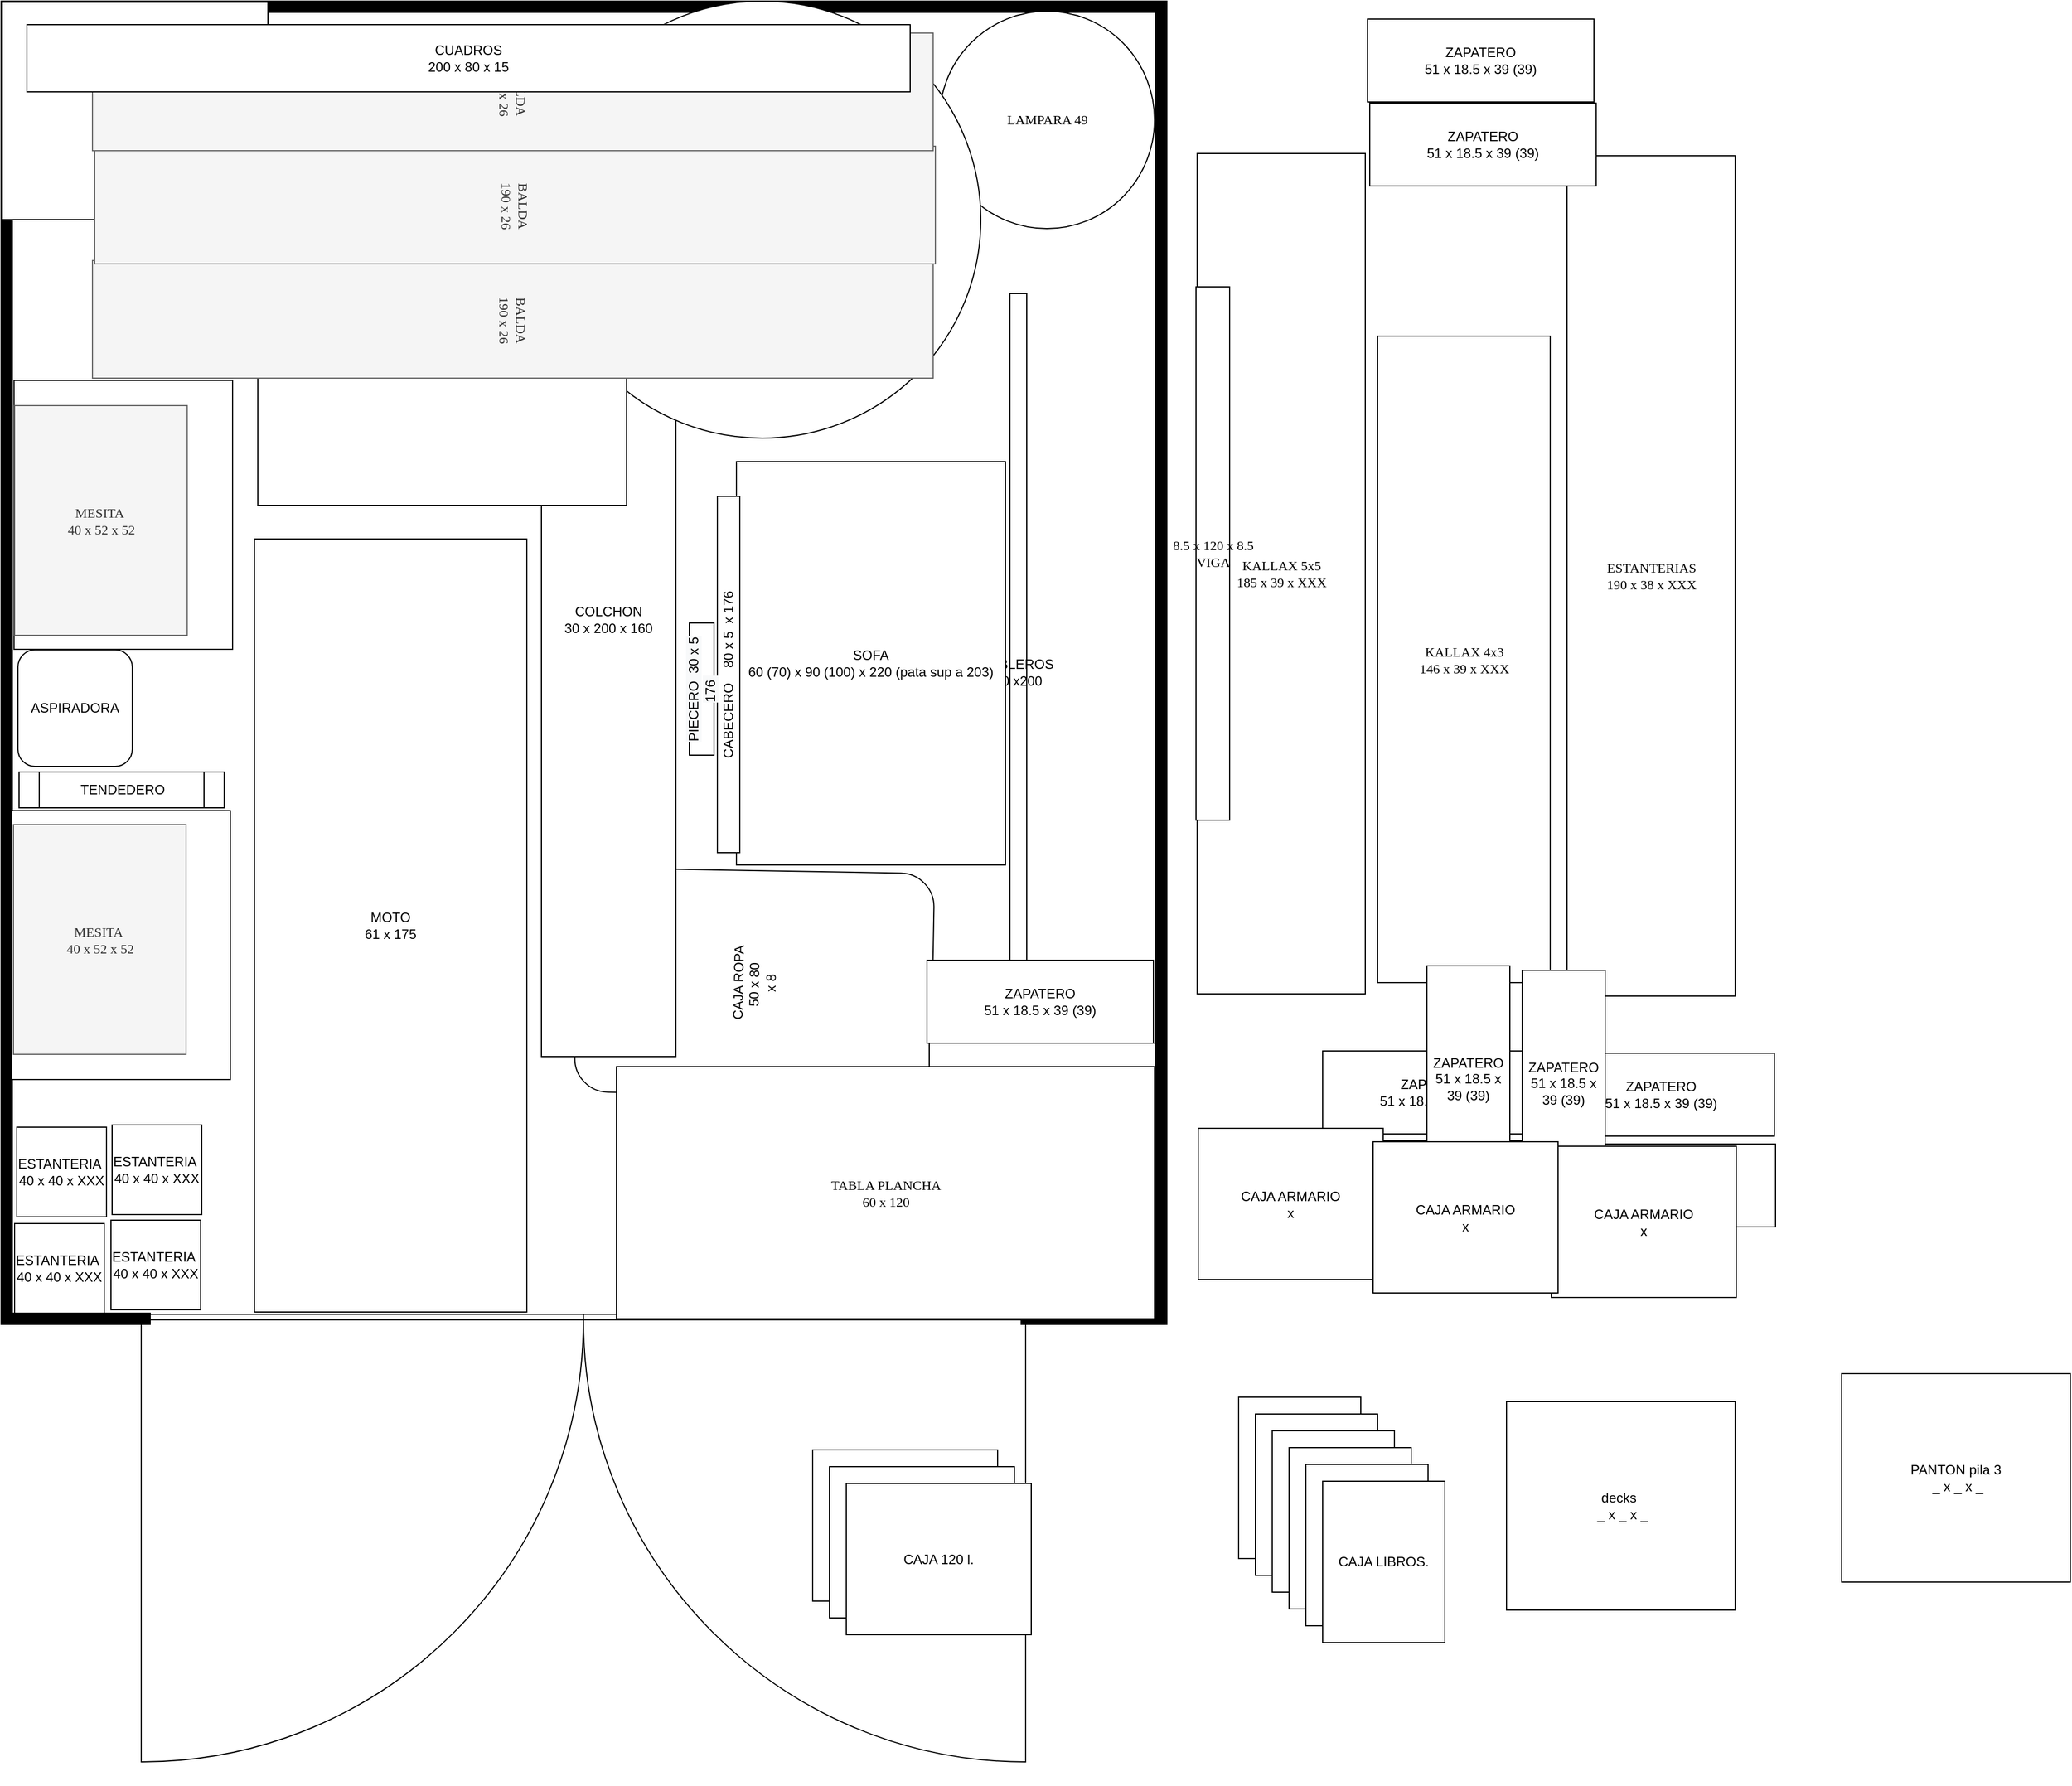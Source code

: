 <mxfile version="14.2.9" type="github">
  <diagram name="Page-1" id="38b20595-45e3-9b7f-d5ca-b57f44c5b66d">
    <mxGraphModel dx="1666" dy="1203" grid="0" gridSize="15" guides="0" tooltips="1" connect="0" arrows="0" fold="1" page="1" pageScale="1" pageWidth="1043" pageHeight="1181" background="none" math="1" shadow="0">
      <root>
        <mxCell id="0" />
        <mxCell id="5UWoC-fxccsJFHag1fMj-10" value="Paredes" parent="0" />
        <mxCell id="r4qnVybcs4rJ6ydenGPn-22" value="" style="verticalLabelPosition=bottom;html=1;verticalAlign=top;align=center;shape=mxgraph.floorplan.doorDouble;aspect=fixed;strokeColor=#000000;fillColor=#ffffff;" parent="5UWoC-fxccsJFHag1fMj-10" vertex="1">
          <mxGeometry x="125" y="1172" width="789" height="419.16" as="geometry" />
        </mxCell>
        <mxCell id="r4qnVybcs4rJ6ydenGPn-19" value="" style="verticalLabelPosition=bottom;html=1;verticalAlign=top;align=center;shape=mxgraph.floorplan.wallCorner;fillColor=#000000;direction=south;strokeColor=#000000;" parent="5UWoC-fxccsJFHag1fMj-10" vertex="1">
          <mxGeometry x="515" width="525" height="1170" as="geometry" />
        </mxCell>
        <mxCell id="r4qnVybcs4rJ6ydenGPn-17" value="" style="verticalLabelPosition=bottom;html=1;verticalAlign=top;align=center;shape=mxgraph.floorplan.wallCorner;fillColor=#000000;strokeColor=#000000;" parent="5UWoC-fxccsJFHag1fMj-10" vertex="1">
          <mxGeometry width="1028" height="1170" as="geometry" />
        </mxCell>
        <mxCell id="r4qnVybcs4rJ6ydenGPn-20" value="" style="verticalLabelPosition=bottom;html=1;verticalAlign=top;align=center;shape=mxgraph.floorplan.wallCorner;fillColor=#000000;direction=north;strokeColor=#000000;" parent="5UWoC-fxccsJFHag1fMj-10" vertex="1">
          <mxGeometry y="1157" width="133" height="24" as="geometry" />
        </mxCell>
        <mxCell id="r4qnVybcs4rJ6ydenGPn-21" value="" style="verticalLabelPosition=bottom;html=1;verticalAlign=top;align=center;shape=mxgraph.floorplan.wallCorner;fillColor=#000000;direction=west;strokeColor=#000000;" parent="5UWoC-fxccsJFHag1fMj-10" vertex="1">
          <mxGeometry x="910" y="1095" width="130" height="86" as="geometry" />
        </mxCell>
        <mxCell id="1" parent="0" />
        <mxCell id="r4qnVybcs4rJ6ydenGPn-2" value="ESTANTERIAS&lt;br&gt;190 x 38 x XXX" style="shape=rect;shadow=0;rounded=0;comic=0;fontFamily=Verdana;fontSize=12;align=center;html=1;text=moto" parent="1" vertex="1">
          <mxGeometry x="1397" y="138" width="150" height="750" as="geometry" />
        </mxCell>
        <mxCell id="r4qnVybcs4rJ6ydenGPn-8" value="LAVADORA&lt;br&gt;65 x 50" style="rounded=0;whiteSpace=wrap;html=1;strokeColor=#000000;fillColor=#ffffff;rotation=-90;" parent="1" vertex="1">
          <mxGeometry x="-13" y="745" width="240" height="195" as="geometry" />
        </mxCell>
        <mxCell id="r4qnVybcs4rJ6ydenGPn-9" value="LAVAVAJILLAS&lt;br&gt;65 x 50" style="rounded=0;whiteSpace=wrap;html=1;strokeColor=#000000;fillColor=#ffffff;rotation=-90;" parent="1" vertex="1">
          <mxGeometry x="-11" y="361" width="240" height="195" as="geometry" />
        </mxCell>
        <mxCell id="r4qnVybcs4rJ6ydenGPn-16" value="TABLEROS&lt;br&gt;80 x200&lt;br&gt;" style="rounded=0;whiteSpace=wrap;html=1;strokeColor=#000000;fillColor=#ffffff;" parent="1" vertex="1">
          <mxGeometry x="900" y="261" width="15" height="675" as="geometry" />
        </mxCell>
        <mxCell id="r4qnVybcs4rJ6ydenGPn-27" value="KALLAX 5x5&lt;br&gt;185 x 39 x XXX" style="shape=rect;shadow=0;rounded=0;comic=0;fontFamily=Verdana;fontSize=12;align=center;html=1;text=moto" parent="1" vertex="1">
          <mxGeometry x="1067" y="136" width="150" height="750" as="geometry" />
        </mxCell>
        <mxCell id="r4qnVybcs4rJ6ydenGPn-28" value="KALLAX 4x3&lt;br&gt;146 x 39 x XXX" style="shape=rect;shadow=0;rounded=0;comic=0;fontFamily=Verdana;fontSize=12;align=center;html=1;text=moto" parent="1" vertex="1">
          <mxGeometry x="1228" y="299" width="154" height="577" as="geometry" />
        </mxCell>
        <mxCell id="r4qnVybcs4rJ6ydenGPn-34" value="BASE MESA aprox. 58&lt;br&gt;" style="shape=ellipse;shadow=0;rounded=0;comic=0;fontFamily=Verdana;fontSize=12;align=center;html=1;" parent="1" vertex="1">
          <mxGeometry x="586" y="90" width="230" height="230" as="geometry" />
        </mxCell>
        <mxCell id="r4qnVybcs4rJ6ydenGPn-35" value="CAJA 144 l." style="rounded=0;whiteSpace=wrap;html=1;strokeColor=#000000;fillColor=#ffffff;" parent="1" vertex="1">
          <mxGeometry x="349" y="121" width="165" height="135" as="geometry" />
        </mxCell>
        <mxCell id="r4qnVybcs4rJ6ydenGPn-36" value="CAJA 144 l." style="rounded=0;whiteSpace=wrap;html=1;strokeColor=#000000;fillColor=#ffffff;" parent="1" vertex="1">
          <mxGeometry x="666" y="118" width="165" height="135" as="geometry" />
        </mxCell>
        <mxCell id="r4qnVybcs4rJ6ydenGPn-38" value="CAJA 144 l." style="rounded=0;whiteSpace=wrap;html=1;strokeColor=#000000;fillColor=#ffffff;" parent="1" vertex="1">
          <mxGeometry x="521" y="123" width="165" height="135" as="geometry" />
        </mxCell>
        <mxCell id="r4qnVybcs4rJ6ydenGPn-40" value="CAJA ROPA&lt;br&gt;50 x 80&amp;nbsp;&lt;br&gt;x 8" style="rounded=1;whiteSpace=wrap;html=1;strokeColor=#000000;fillColor=#ffffff;rotation=-89;direction=south;" parent="1" vertex="1">
          <mxGeometry x="572" y="717" width="200" height="318" as="geometry" />
        </mxCell>
        <mxCell id="r4qnVybcs4rJ6ydenGPn-45" value="ZAPATERO&lt;br&gt;51 x 18.5 x 39 (39)" style="rounded=0;whiteSpace=wrap;html=1;strokeColor=#000000;fillColor=#ffffff;" parent="1" vertex="1">
          <mxGeometry x="1380" y="939" width="202" height="74" as="geometry" />
        </mxCell>
        <mxCell id="r4qnVybcs4rJ6ydenGPn-46" value="ZAPATERO&lt;br&gt;51 x 18.5 x 39 (39)" style="rounded=0;whiteSpace=wrap;html=1;strokeColor=#000000;fillColor=#ffffff;" parent="1" vertex="1">
          <mxGeometry x="1179" y="937" width="202" height="74" as="geometry" />
        </mxCell>
        <mxCell id="r4qnVybcs4rJ6ydenGPn-49" value="ZAPATERO&lt;br&gt;51 x 18.5 x 39 (39)" style="rounded=0;whiteSpace=wrap;html=1;strokeColor=#000000;fillColor=#ffffff;" parent="1" vertex="1">
          <mxGeometry x="1177" y="1017" width="202" height="74" as="geometry" />
        </mxCell>
        <mxCell id="r4qnVybcs4rJ6ydenGPn-50" value="ZAPATERO&lt;br&gt;51 x 18.5 x 39 (39)" style="rounded=0;whiteSpace=wrap;html=1;strokeColor=#000000;fillColor=#ffffff;" parent="1" vertex="1">
          <mxGeometry x="1381" y="1020" width="202" height="74" as="geometry" />
        </mxCell>
        <mxCell id="r4qnVybcs4rJ6ydenGPn-60" value="decks&amp;nbsp;&lt;br&gt;&amp;nbsp;_ x _ x _" style="rounded=0;whiteSpace=wrap;html=1;strokeColor=#000000;fillColor=#ffffff;" parent="1" vertex="1">
          <mxGeometry x="1343" y="1250" width="204" height="186" as="geometry" />
        </mxCell>
        <mxCell id="r4qnVybcs4rJ6ydenGPn-61" value="CAJA 120 l." style="rounded=0;whiteSpace=wrap;html=1;strokeColor=#000000;fillColor=#ffffff;" parent="1" vertex="1">
          <mxGeometry x="724" y="1293" width="165" height="135" as="geometry" />
        </mxCell>
        <mxCell id="r4qnVybcs4rJ6ydenGPn-62" value="CAJA 120 l." style="rounded=0;whiteSpace=wrap;html=1;strokeColor=#000000;fillColor=#ffffff;" parent="1" vertex="1">
          <mxGeometry x="739" y="1308" width="165" height="135" as="geometry" />
        </mxCell>
        <mxCell id="r4qnVybcs4rJ6ydenGPn-63" value="CAJA 120 l." style="rounded=0;whiteSpace=wrap;html=1;strokeColor=#000000;fillColor=#ffffff;" parent="1" vertex="1">
          <mxGeometry x="739" y="1308" width="165" height="135" as="geometry" />
        </mxCell>
        <mxCell id="r4qnVybcs4rJ6ydenGPn-64" value="CAJA 120 l." style="rounded=0;whiteSpace=wrap;html=1;strokeColor=#000000;fillColor=#ffffff;" parent="1" vertex="1">
          <mxGeometry x="754" y="1323" width="165" height="135" as="geometry" />
        </mxCell>
        <mxCell id="r4qnVybcs4rJ6ydenGPn-65" value="CAJA 120 l." style="rounded=0;whiteSpace=wrap;html=1;strokeColor=#000000;fillColor=#ffffff;" parent="1" vertex="1">
          <mxGeometry x="754" y="1323" width="165" height="135" as="geometry" />
        </mxCell>
        <mxCell id="r4qnVybcs4rJ6ydenGPn-67" value="CAJA LIBROS." style="rounded=0;whiteSpace=wrap;html=1;strokeColor=#000000;fillColor=#ffffff;" parent="1" vertex="1">
          <mxGeometry x="1104" y="1246" width="109" height="144" as="geometry" />
        </mxCell>
        <mxCell id="r4qnVybcs4rJ6ydenGPn-68" value="CAJA LIBROS." style="rounded=0;whiteSpace=wrap;html=1;strokeColor=#000000;fillColor=#ffffff;" parent="1" vertex="1">
          <mxGeometry x="1119" y="1261" width="109" height="144" as="geometry" />
        </mxCell>
        <mxCell id="r4qnVybcs4rJ6ydenGPn-69" value="CAJA LIBROS." style="rounded=0;whiteSpace=wrap;html=1;strokeColor=#000000;fillColor=#ffffff;" parent="1" vertex="1">
          <mxGeometry x="1134" y="1276" width="109" height="144" as="geometry" />
        </mxCell>
        <mxCell id="r4qnVybcs4rJ6ydenGPn-70" value="CAJA LIBROS." style="rounded=0;whiteSpace=wrap;html=1;strokeColor=#000000;fillColor=#ffffff;" parent="1" vertex="1">
          <mxGeometry x="1149" y="1291" width="109" height="144" as="geometry" />
        </mxCell>
        <mxCell id="r4qnVybcs4rJ6ydenGPn-71" value="CAJA LIBROS." style="rounded=0;whiteSpace=wrap;html=1;strokeColor=#000000;fillColor=#ffffff;" parent="1" vertex="1">
          <mxGeometry x="1164" y="1306" width="109" height="144" as="geometry" />
        </mxCell>
        <mxCell id="r4qnVybcs4rJ6ydenGPn-72" value="CAJA LIBROS." style="rounded=0;whiteSpace=wrap;html=1;strokeColor=#000000;fillColor=#ffffff;" parent="1" vertex="1">
          <mxGeometry x="1179" y="1321" width="109" height="144" as="geometry" />
        </mxCell>
        <mxCell id="5UWoC-fxccsJFHag1fMj-1" value="PANTON pila 3&lt;br&gt;&amp;nbsp;_ x _ x _" style="rounded=0;whiteSpace=wrap;html=1;strokeColor=#000000;fillColor=#ffffff;" parent="1" vertex="1">
          <mxGeometry x="1642" y="1225" width="204" height="186" as="geometry" />
        </mxCell>
        <mxCell id="5UWoC-fxccsJFHag1fMj-2" value="ZAPATERO&lt;br&gt;51 x 18.5 x 39 (39)" style="rounded=0;whiteSpace=wrap;html=1;strokeColor=#000000;fillColor=#ffffff;direction=south;" parent="1" vertex="1">
          <mxGeometry x="1272" y="861" width="74" height="202" as="geometry" />
        </mxCell>
        <mxCell id="r4qnVybcs4rJ6ydenGPn-10" value="COLCHON&lt;br&gt;30 x 200 x 160" style="rounded=0;whiteSpace=wrap;html=1;strokeColor=#000000;fillColor=#ffffff;" parent="1" vertex="1">
          <mxGeometry x="482" y="162" width="120" height="780" as="geometry" />
        </mxCell>
        <mxCell id="r4qnVybcs4rJ6ydenGPn-37" value="CAJA 144 l." style="rounded=0;whiteSpace=wrap;html=1;strokeColor=#000000;fillColor=#ffffff;" parent="1" vertex="1">
          <mxGeometry x="198" y="110" width="165" height="135" as="geometry" />
        </mxCell>
        <mxCell id="r4qnVybcs4rJ6ydenGPn-29" value="lampara 31" style="shape=ellipse;shadow=0;rounded=0;comic=0;fontFamily=Verdana;fontSize=12;align=center;html=1;" parent="1" vertex="1">
          <mxGeometry x="882" y="52" width="124" height="122" as="geometry" />
        </mxCell>
        <mxCell id="r4qnVybcs4rJ6ydenGPn-30" value="LAMPARA 49" style="shape=ellipse;shadow=0;rounded=0;comic=0;fontFamily=Verdana;fontSize=12;align=center;html=1;" parent="1" vertex="1">
          <mxGeometry x="837" y="9" width="192" height="194" as="geometry" />
        </mxCell>
        <mxCell id="r4qnVybcs4rJ6ydenGPn-48" value="ZAPATERO&lt;br&gt;51 x 18.5 x 39 (39)" style="rounded=0;whiteSpace=wrap;html=1;strokeColor=#000000;fillColor=#ffffff;direction=west;" parent="1" vertex="1">
          <mxGeometry x="1219" y="16" width="202" height="74" as="geometry" />
        </mxCell>
        <mxCell id="r4qnVybcs4rJ6ydenGPn-47" value="ZAPATERO&lt;br&gt;51 x 18.5 x 39 (39)" style="rounded=0;whiteSpace=wrap;html=1;strokeColor=#000000;fillColor=#ffffff;direction=west;" parent="1" vertex="1">
          <mxGeometry x="1221" y="91" width="202" height="74" as="geometry" />
        </mxCell>
        <mxCell id="5UWoC-fxccsJFHag1fMj-3" value="ZAPATERO&lt;br&gt;51 x 18.5 x 39 (39)" style="rounded=0;whiteSpace=wrap;html=1;strokeColor=#000000;fillColor=#ffffff;direction=south;" parent="1" vertex="1">
          <mxGeometry x="1357" y="865" width="74" height="202" as="geometry" />
        </mxCell>
        <mxCell id="5UWoC-fxccsJFHag1fMj-4" value="ZAPATERO&lt;br&gt;51 x 18.5 x 39 (39)" style="rounded=0;whiteSpace=wrap;html=1;strokeColor=#000000;fillColor=#ffffff;direction=west;" parent="1" vertex="1">
          <mxGeometry x="826" y="856" width="202" height="74" as="geometry" />
        </mxCell>
        <mxCell id="5UWoC-fxccsJFHag1fMj-5" value="ZAPATERO&lt;br&gt;51 x 18.5 x 39 (39)" style="rounded=0;whiteSpace=wrap;html=1;strokeColor=#000000;fillColor=#ffffff;direction=west;" parent="1" vertex="1">
          <mxGeometry x="828" y="930" width="202" height="74" as="geometry" />
        </mxCell>
        <mxCell id="r4qnVybcs4rJ6ydenGPn-11" value="SOFA&lt;br&gt;60 (70) x 90 (100) x 220 (pata sup a 203)" style="rounded=0;whiteSpace=wrap;html=1;strokeColor=#000000;fillColor=#ffffff;" parent="1" vertex="1">
          <mxGeometry x="656" y="411" width="240" height="360" as="geometry" />
        </mxCell>
        <mxCell id="r4qnVybcs4rJ6ydenGPn-53" value="&lt;span&gt;CABECERO&amp;nbsp; &amp;nbsp;&amp;nbsp;&lt;/span&gt;&lt;span&gt;80 x 5&amp;nbsp; x 176&lt;/span&gt;" style="rounded=0;whiteSpace=wrap;html=1;strokeColor=#000000;fillColor=#ffffff;rotation=-90;" parent="1" vertex="1">
          <mxGeometry x="490" y="591" width="318" height="20" as="geometry" />
        </mxCell>
        <mxCell id="r4qnVybcs4rJ6ydenGPn-54" value="&lt;span style=&quot;color: rgb(0 , 0 , 0) ; font-family: &amp;#34;helvetica&amp;#34; ; font-size: 12px ; font-style: normal ; font-weight: 400 ; letter-spacing: normal ; text-align: center ; text-indent: 0px ; text-transform: none ; word-spacing: 0px ; background-color: rgb(248 , 249 , 250) ; display: inline ; float: none&quot;&gt;PIECERO&amp;nbsp;&amp;nbsp;&lt;/span&gt;&lt;span style=&quot;color: rgb(0 , 0 , 0) ; font-family: &amp;#34;helvetica&amp;#34; ; font-size: 12px ; font-style: normal ; font-weight: 400 ; letter-spacing: normal ; text-align: center ; text-indent: 0px ; text-transform: none ; word-spacing: 0px ; background-color: rgb(248 , 249 , 250) ; display: inline ; float: none&quot;&gt;30 x 5 176&amp;nbsp;&lt;/span&gt;" style="rounded=0;whiteSpace=wrap;html=1;strokeColor=#000000;fillColor=#ffffff;rotation=-90;" parent="1" vertex="1">
          <mxGeometry x="566" y="603" width="118" height="22" as="geometry" />
        </mxCell>
        <mxCell id="r4qnVybcs4rJ6ydenGPn-12" value="MOTO&lt;br&gt;61 x 175" style="rounded=0;whiteSpace=wrap;html=1;strokeColor=#000000;fillColor=#ffffff;" parent="1" vertex="1">
          <mxGeometry x="226" y="480" width="243" height="690" as="geometry" />
        </mxCell>
        <mxCell id="r4qnVybcs4rJ6ydenGPn-41" value="ASPIRADORA" style="rounded=1;whiteSpace=wrap;html=1;strokeColor=#000000;fillColor=#ffffff;" parent="1" vertex="1">
          <mxGeometry x="15" y="579" width="102" height="104" as="geometry" />
        </mxCell>
        <mxCell id="r4qnVybcs4rJ6ydenGPn-42" value="TENDEDERO" style="shape=process;whiteSpace=wrap;html=1;backgroundOutline=1;strokeColor=#000000;fillColor=#ffffff;" parent="1" vertex="1">
          <mxGeometry x="16" y="688" width="183" height="32" as="geometry" />
        </mxCell>
        <mxCell id="r4qnVybcs4rJ6ydenGPn-58" value="ESTANTERIA&amp;nbsp;&lt;br&gt;40 x 40 x XXX" style="whiteSpace=wrap;html=1;aspect=fixed;strokeColor=#000000;fillColor=#ffffff;" parent="1" vertex="1">
          <mxGeometry x="99" y="1003" width="80" height="80" as="geometry" />
        </mxCell>
        <mxCell id="r4qnVybcs4rJ6ydenGPn-56" value="ESTANTERIA&amp;nbsp;&lt;br&gt;40 x 40 x XXX" style="whiteSpace=wrap;html=1;aspect=fixed;strokeColor=#000000;fillColor=#ffffff;" parent="1" vertex="1">
          <mxGeometry x="14" y="1005" width="80" height="80" as="geometry" />
        </mxCell>
        <mxCell id="r4qnVybcs4rJ6ydenGPn-57" value="ESTANTERIA&amp;nbsp;&lt;br&gt;40 x 40 x XXX" style="whiteSpace=wrap;html=1;aspect=fixed;strokeColor=#000000;fillColor=#ffffff;" parent="1" vertex="1">
          <mxGeometry x="12" y="1091" width="80" height="80" as="geometry" />
        </mxCell>
        <mxCell id="r4qnVybcs4rJ6ydenGPn-59" value="ESTANTERIA&amp;nbsp;&lt;br&gt;40 x 40 x XXX" style="whiteSpace=wrap;html=1;aspect=fixed;strokeColor=#000000;fillColor=#ffffff;" parent="1" vertex="1">
          <mxGeometry x="98" y="1088" width="80" height="80" as="geometry" />
        </mxCell>
        <mxCell id="r4qnVybcs4rJ6ydenGPn-66" value="CAJA 120 l.&lt;br&gt;60 x 49 x 41" style="rounded=0;whiteSpace=wrap;html=1;strokeColor=#000000;fillColor=#ffffff;" parent="1" vertex="1">
          <mxGeometry x="1" y="1" width="237" height="194" as="geometry" />
        </mxCell>
        <mxCell id="O3L0_yTSohYJSVkCb_aI-1" value="8.5 x 120 x 8.5&lt;br&gt;VIGA" style="shape=rect;shadow=0;rounded=0;comic=0;fontFamily=Verdana;fontSize=12;align=center;html=1;text=moto" vertex="1" parent="1">
          <mxGeometry x="1066" y="255" width="30" height="476" as="geometry" />
        </mxCell>
        <mxCell id="5UWoC-fxccsJFHag1fMj-7" value="38 - zapateros" parent="0" visible="0" />
        <mxCell id="5UWoC-fxccsJFHag1fMj-8" value="segundo piso" parent="0" visible="0" />
        <mxCell id="r4qnVybcs4rJ6ydenGPn-23" value="BALDA&lt;br&gt;190 x 26" style="shape=rect;shadow=0;rounded=0;comic=0;fontFamily=Verdana;fontSize=12;align=center;html=1;text=moto;fillColor=#f5f5f5;strokeColor=#666666;fontColor=#333333;" parent="5UWoC-fxccsJFHag1fMj-8" vertex="1">
          <mxGeometry x="6" y="199" width="105" height="750" as="geometry" />
        </mxCell>
        <mxCell id="r4qnVybcs4rJ6ydenGPn-44" value="CUBO&amp;nbsp;&lt;br&gt;33 x 30" style="rounded=1;whiteSpace=wrap;html=1;strokeColor=#000000;fillColor=#ffffff;" parent="5UWoC-fxccsJFHag1fMj-8" vertex="1">
          <mxGeometry x="11" y="838" width="120" height="60" as="geometry" />
        </mxCell>
        <mxCell id="r4qnVybcs4rJ6ydenGPn-43" value="CUBO NEGRO&lt;br&gt;43 x 26" style="rounded=1;whiteSpace=wrap;html=1;strokeColor=#000000;fillColor=#ffffff;" parent="5UWoC-fxccsJFHag1fMj-8" vertex="1">
          <mxGeometry x="17" y="915" width="120" height="60" as="geometry" />
        </mxCell>
        <mxCell id="5UWoC-fxccsJFHag1fMj-11" value="BALDA&lt;br&gt;190 x 26" style="shape=rect;shadow=0;rounded=0;comic=0;fontFamily=Verdana;fontSize=12;align=center;html=1;text=moto;fillColor=#f5f5f5;strokeColor=#666666;fontColor=#333333;" parent="5UWoC-fxccsJFHag1fMj-8" vertex="1">
          <mxGeometry x="6" y="199" width="105" height="750" as="geometry" />
        </mxCell>
        <mxCell id="5UWoC-fxccsJFHag1fMj-12" value="CUBO&amp;nbsp;&lt;br&gt;33 x 30" style="rounded=1;whiteSpace=wrap;html=1;strokeColor=#000000;fillColor=#ffffff;" parent="5UWoC-fxccsJFHag1fMj-8" vertex="1">
          <mxGeometry x="11" y="838" width="120" height="60" as="geometry" />
        </mxCell>
        <mxCell id="5UWoC-fxccsJFHag1fMj-13" value="CUBO NEGRO&lt;br&gt;43 x 26" style="rounded=1;whiteSpace=wrap;html=1;strokeColor=#000000;fillColor=#ffffff;" parent="5UWoC-fxccsJFHag1fMj-8" vertex="1">
          <mxGeometry x="17" y="915" width="120" height="60" as="geometry" />
        </mxCell>
        <mxCell id="5UWoC-fxccsJFHag1fMj-9" value="primer piso" parent="0" />
        <mxCell id="48ef80bc37b76060-383" value="MESA&amp;nbsp;&lt;br&gt;100 x 100 x 74.5" style="shape=ellipse;shadow=0;rounded=0;comic=0;fontFamily=Verdana;fontSize=12;align=center;html=1;" parent="5UWoC-fxccsJFHag1fMj-9" vertex="1">
          <mxGeometry x="484" width="390" height="390" as="geometry" />
        </mxCell>
        <mxCell id="r4qnVybcs4rJ6ydenGPn-32" value="MESA PLEGLABLE&lt;br&gt;84 x 84&amp;nbsp; x 74" style="rounded=0;whiteSpace=wrap;html=1;strokeColor=#000000;fillColor=#ffffff;" parent="5UWoC-fxccsJFHag1fMj-9" vertex="1">
          <mxGeometry x="229" y="121" width="329" height="329" as="geometry" />
        </mxCell>
        <mxCell id="r4qnVybcs4rJ6ydenGPn-26" value="MESITA&amp;nbsp;&lt;br&gt;40 x 52 x 52" style="shape=rect;shadow=0;rounded=0;comic=0;fontFamily=Verdana;fontSize=12;align=center;html=1;text=moto;fillColor=#f5f5f5;strokeColor=#666666;fontColor=#333333;direction=south;" parent="5UWoC-fxccsJFHag1fMj-9" vertex="1">
          <mxGeometry x="12" y="361" width="154" height="205" as="geometry" />
        </mxCell>
        <mxCell id="r4qnVybcs4rJ6ydenGPn-25" value="MESITA&amp;nbsp;&lt;br&gt;40 x 52 x 52" style="shape=rect;shadow=0;rounded=0;comic=0;fontFamily=Verdana;fontSize=12;align=center;html=1;text=moto;fillColor=#f5f5f5;strokeColor=#666666;fontColor=#333333;direction=south;" parent="5UWoC-fxccsJFHag1fMj-9" vertex="1">
          <mxGeometry x="11" y="735" width="154" height="205" as="geometry" />
        </mxCell>
        <mxCell id="5UWoC-fxccsJFHag1fMj-6" value="BALDA&lt;br&gt;190 x 26" style="shape=rect;shadow=0;rounded=0;comic=0;fontFamily=Verdana;fontSize=12;align=center;html=1;text=moto;fillColor=#f5f5f5;strokeColor=#666666;fontColor=#333333;rotation=90;" parent="5UWoC-fxccsJFHag1fMj-9" vertex="1">
          <mxGeometry x="404" y="-91" width="105" height="750" as="geometry" />
        </mxCell>
        <mxCell id="r4qnVybcs4rJ6ydenGPn-39" value="BALDA&lt;br&gt;190 x 26" style="shape=rect;shadow=0;rounded=0;comic=0;fontFamily=Verdana;fontSize=12;align=center;html=1;text=moto;fillColor=#f5f5f5;strokeColor=#666666;fontColor=#333333;rotation=90;" parent="5UWoC-fxccsJFHag1fMj-9" vertex="1">
          <mxGeometry x="406" y="-193" width="105" height="750" as="geometry" />
        </mxCell>
        <mxCell id="r4qnVybcs4rJ6ydenGPn-24" value="BALDA&lt;br&gt;190 x 26" style="shape=rect;shadow=0;rounded=0;comic=0;fontFamily=Verdana;fontSize=12;align=center;html=1;text=moto;fillColor=#f5f5f5;strokeColor=#666666;fontColor=#333333;rotation=90;" parent="5UWoC-fxccsJFHag1fMj-9" vertex="1">
          <mxGeometry x="404" y="-294" width="105" height="750" as="geometry" />
        </mxCell>
        <mxCell id="r4qnVybcs4rJ6ydenGPn-55" value="CUADROS&lt;br&gt;200 x 80 x 15" style="rounded=0;whiteSpace=wrap;html=1;strokeColor=#000000;fillColor=#ffffff;" parent="5UWoC-fxccsJFHag1fMj-9" vertex="1">
          <mxGeometry x="23" y="21" width="788" height="60" as="geometry" />
        </mxCell>
        <mxCell id="r4qnVybcs4rJ6ydenGPn-14" value="CAJA ARMARIO&lt;br&gt;x" style="rounded=0;whiteSpace=wrap;html=1;strokeColor=#000000;fillColor=#ffffff;" parent="5UWoC-fxccsJFHag1fMj-9" vertex="1">
          <mxGeometry x="1068" y="1006" width="165" height="135" as="geometry" />
        </mxCell>
        <mxCell id="r4qnVybcs4rJ6ydenGPn-15" value="CAJA ARMARIO&lt;br&gt;x" style="rounded=0;whiteSpace=wrap;html=1;strokeColor=#000000;fillColor=#ffffff;" parent="5UWoC-fxccsJFHag1fMj-9" vertex="1">
          <mxGeometry x="1383" y="1022" width="165" height="135" as="geometry" />
        </mxCell>
        <mxCell id="r4qnVybcs4rJ6ydenGPn-13" value="CAJA ARMARIO&lt;br&gt;x" style="rounded=0;whiteSpace=wrap;html=1;strokeColor=#000000;fillColor=#ffffff;" parent="5UWoC-fxccsJFHag1fMj-9" vertex="1">
          <mxGeometry x="1224" y="1018" width="165" height="135" as="geometry" />
        </mxCell>
        <mxCell id="r4qnVybcs4rJ6ydenGPn-3" value="TABLA PLANCHA&lt;br&gt;60 x 120" style="shape=rect;shadow=0;rounded=0;comic=0;fontFamily=Verdana;fontSize=12;align=center;html=1;text=moto;direction=south;" parent="5UWoC-fxccsJFHag1fMj-9" vertex="1">
          <mxGeometry x="549" y="951" width="480" height="225" as="geometry" />
        </mxCell>
      </root>
    </mxGraphModel>
  </diagram>
</mxfile>

